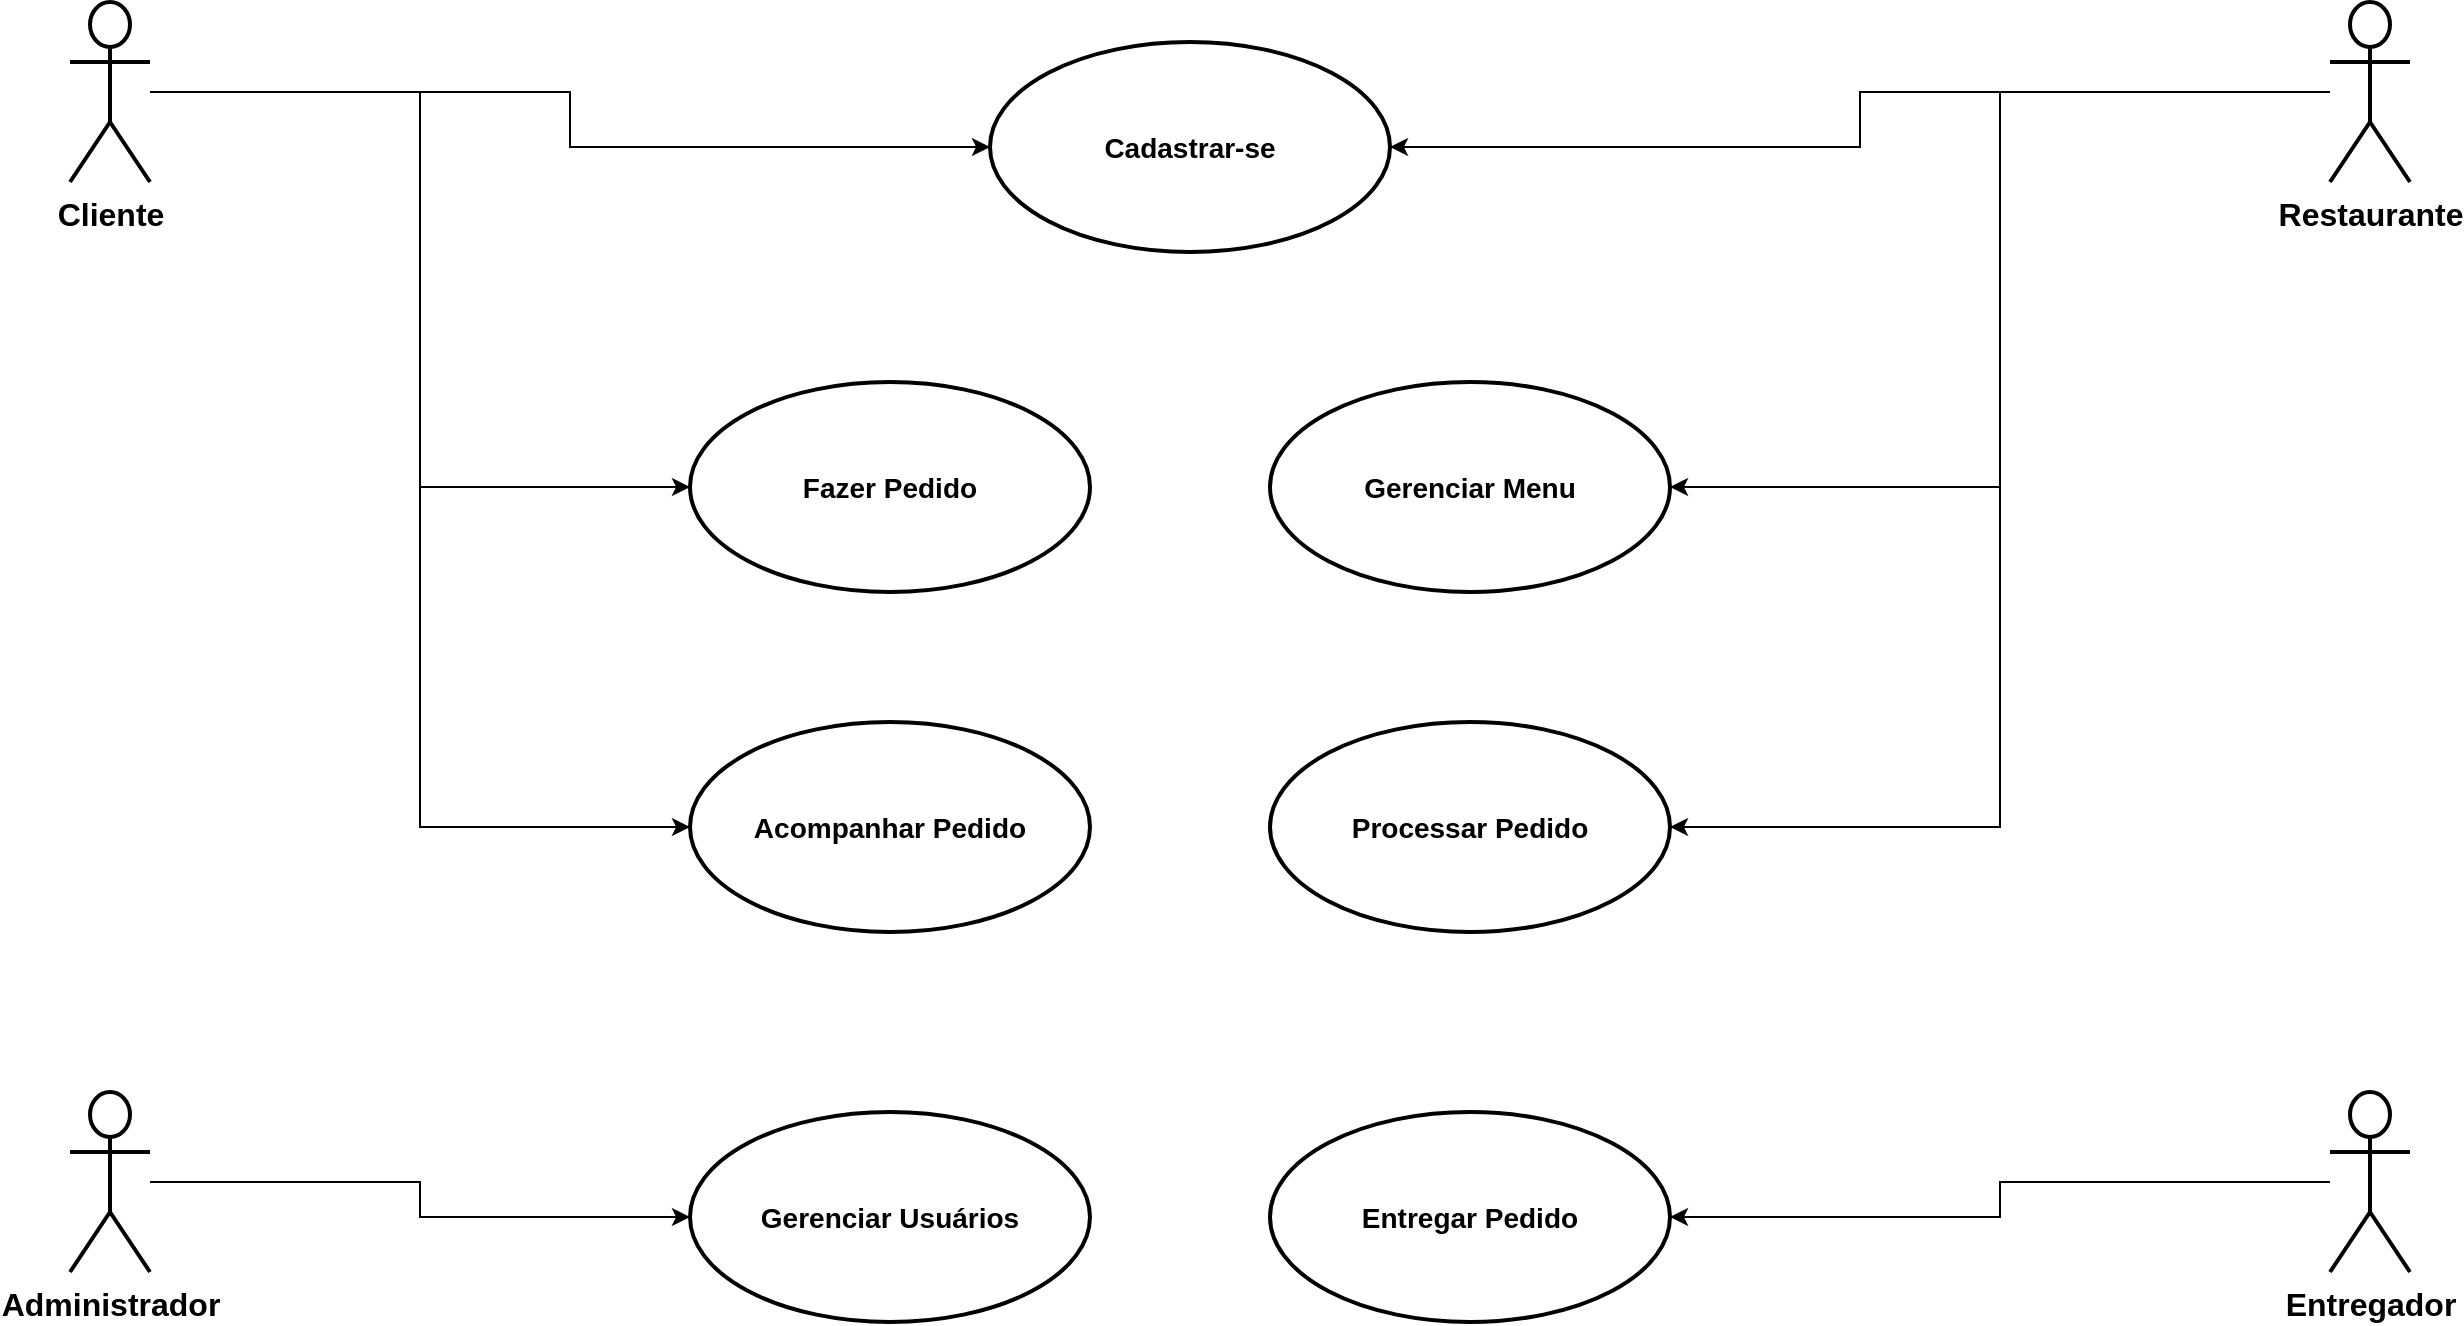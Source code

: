 <mxfile version="24.7.8">
  <diagram name="Página-1" id="Ni4LJ-_mFx-4MyYVs0aM">
    <mxGraphModel dx="1434" dy="738" grid="1" gridSize="10" guides="1" tooltips="1" connect="1" arrows="1" fold="1" page="1" pageScale="1" pageWidth="827" pageHeight="1169" math="0" shadow="0">
      <root>
        <mxCell id="0" />
        <mxCell id="1" parent="0" />
        <mxCell id="PLAKf-Q3GXsBwtS0ih_z-18" style="edgeStyle=orthogonalEdgeStyle;rounded=0;orthogonalLoop=1;jettySize=auto;html=1;entryX=0;entryY=0.5;entryDx=0;entryDy=0;" edge="1" parent="1" source="PLAKf-Q3GXsBwtS0ih_z-1" target="PLAKf-Q3GXsBwtS0ih_z-7">
          <mxGeometry relative="1" as="geometry" />
        </mxCell>
        <mxCell id="PLAKf-Q3GXsBwtS0ih_z-19" style="edgeStyle=orthogonalEdgeStyle;rounded=0;orthogonalLoop=1;jettySize=auto;html=1;entryX=0;entryY=0.5;entryDx=0;entryDy=0;" edge="1" parent="1" source="PLAKf-Q3GXsBwtS0ih_z-1" target="PLAKf-Q3GXsBwtS0ih_z-8">
          <mxGeometry relative="1" as="geometry" />
        </mxCell>
        <mxCell id="PLAKf-Q3GXsBwtS0ih_z-24" style="edgeStyle=orthogonalEdgeStyle;rounded=0;orthogonalLoop=1;jettySize=auto;html=1;entryX=0;entryY=0.5;entryDx=0;entryDy=0;" edge="1" parent="1" source="PLAKf-Q3GXsBwtS0ih_z-1" target="PLAKf-Q3GXsBwtS0ih_z-9">
          <mxGeometry relative="1" as="geometry" />
        </mxCell>
        <mxCell id="PLAKf-Q3GXsBwtS0ih_z-1" value="&lt;font style=&quot;font-size: 16px;&quot;&gt;&lt;b&gt;Cliente&lt;/b&gt;&lt;/font&gt;" style="shape=umlActor;verticalLabelPosition=bottom;verticalAlign=top;html=1;outlineConnect=0;strokeWidth=2;" vertex="1" parent="1">
          <mxGeometry x="40" y="40" width="40" height="90" as="geometry" />
        </mxCell>
        <mxCell id="PLAKf-Q3GXsBwtS0ih_z-21" style="edgeStyle=orthogonalEdgeStyle;rounded=0;orthogonalLoop=1;jettySize=auto;html=1;entryX=1;entryY=0.5;entryDx=0;entryDy=0;" edge="1" parent="1" source="PLAKf-Q3GXsBwtS0ih_z-3" target="PLAKf-Q3GXsBwtS0ih_z-7">
          <mxGeometry relative="1" as="geometry" />
        </mxCell>
        <mxCell id="PLAKf-Q3GXsBwtS0ih_z-22" style="edgeStyle=orthogonalEdgeStyle;rounded=0;orthogonalLoop=1;jettySize=auto;html=1;entryX=1;entryY=0.5;entryDx=0;entryDy=0;" edge="1" parent="1" source="PLAKf-Q3GXsBwtS0ih_z-3" target="PLAKf-Q3GXsBwtS0ih_z-10">
          <mxGeometry relative="1" as="geometry" />
        </mxCell>
        <mxCell id="PLAKf-Q3GXsBwtS0ih_z-23" style="edgeStyle=orthogonalEdgeStyle;rounded=0;orthogonalLoop=1;jettySize=auto;html=1;entryX=1;entryY=0.5;entryDx=0;entryDy=0;" edge="1" parent="1" source="PLAKf-Q3GXsBwtS0ih_z-3" target="PLAKf-Q3GXsBwtS0ih_z-11">
          <mxGeometry relative="1" as="geometry" />
        </mxCell>
        <mxCell id="PLAKf-Q3GXsBwtS0ih_z-3" value="&lt;font style=&quot;font-size: 16px;&quot;&gt;&lt;b&gt;Restaurante&lt;/b&gt;&lt;/font&gt;" style="shape=umlActor;verticalLabelPosition=bottom;verticalAlign=top;html=1;outlineConnect=0;strokeWidth=2;" vertex="1" parent="1">
          <mxGeometry x="1170" y="40" width="40" height="90" as="geometry" />
        </mxCell>
        <mxCell id="PLAKf-Q3GXsBwtS0ih_z-27" style="edgeStyle=orthogonalEdgeStyle;rounded=0;orthogonalLoop=1;jettySize=auto;html=1;entryX=1;entryY=0.5;entryDx=0;entryDy=0;" edge="1" parent="1" source="PLAKf-Q3GXsBwtS0ih_z-4" target="PLAKf-Q3GXsBwtS0ih_z-12">
          <mxGeometry relative="1" as="geometry" />
        </mxCell>
        <mxCell id="PLAKf-Q3GXsBwtS0ih_z-4" value="&lt;font style=&quot;font-size: 16px;&quot;&gt;&lt;b&gt;Entregador&lt;/b&gt;&lt;/font&gt;" style="shape=umlActor;verticalLabelPosition=bottom;verticalAlign=top;html=1;outlineConnect=0;strokeWidth=2;" vertex="1" parent="1">
          <mxGeometry x="1170" y="585" width="40" height="90" as="geometry" />
        </mxCell>
        <mxCell id="PLAKf-Q3GXsBwtS0ih_z-26" style="edgeStyle=orthogonalEdgeStyle;rounded=0;orthogonalLoop=1;jettySize=auto;html=1;entryX=0;entryY=0.5;entryDx=0;entryDy=0;" edge="1" parent="1" source="PLAKf-Q3GXsBwtS0ih_z-5" target="PLAKf-Q3GXsBwtS0ih_z-13">
          <mxGeometry relative="1" as="geometry" />
        </mxCell>
        <mxCell id="PLAKf-Q3GXsBwtS0ih_z-5" value="&lt;font style=&quot;font-size: 16px;&quot;&gt;&lt;b&gt;Administrador&lt;/b&gt;&lt;/font&gt;" style="shape=umlActor;verticalLabelPosition=bottom;verticalAlign=top;html=1;outlineConnect=0;strokeWidth=2;" vertex="1" parent="1">
          <mxGeometry x="40" y="585" width="40" height="90" as="geometry" />
        </mxCell>
        <mxCell id="PLAKf-Q3GXsBwtS0ih_z-7" value="&lt;font style=&quot;font-size: 14px;&quot;&gt;&lt;b&gt;Cadastrar-se&lt;/b&gt;&lt;/font&gt;" style="ellipse;whiteSpace=wrap;html=1;strokeWidth=2;" vertex="1" parent="1">
          <mxGeometry x="500" y="60" width="200" height="105" as="geometry" />
        </mxCell>
        <mxCell id="PLAKf-Q3GXsBwtS0ih_z-8" value="&lt;font style=&quot;font-size: 14px;&quot;&gt;&lt;b&gt;Fazer Pedido&lt;/b&gt;&lt;/font&gt;" style="ellipse;whiteSpace=wrap;html=1;strokeWidth=2;" vertex="1" parent="1">
          <mxGeometry x="350" y="230" width="200" height="105" as="geometry" />
        </mxCell>
        <mxCell id="PLAKf-Q3GXsBwtS0ih_z-9" value="&lt;font style=&quot;font-size: 14px;&quot;&gt;&lt;b&gt;Acompanhar Pedido&lt;/b&gt;&lt;/font&gt;" style="ellipse;whiteSpace=wrap;html=1;strokeWidth=2;" vertex="1" parent="1">
          <mxGeometry x="350" y="400" width="200" height="105" as="geometry" />
        </mxCell>
        <mxCell id="PLAKf-Q3GXsBwtS0ih_z-10" value="&lt;font style=&quot;font-size: 14px;&quot;&gt;&lt;b&gt;Gerenciar Menu&lt;/b&gt;&lt;/font&gt;" style="ellipse;whiteSpace=wrap;html=1;strokeWidth=2;" vertex="1" parent="1">
          <mxGeometry x="640" y="230" width="200" height="105" as="geometry" />
        </mxCell>
        <mxCell id="PLAKf-Q3GXsBwtS0ih_z-11" value="&lt;b&gt;&lt;font style=&quot;font-size: 14px;&quot;&gt;Processar Pedido&lt;/font&gt;&lt;/b&gt;" style="ellipse;whiteSpace=wrap;html=1;strokeWidth=2;" vertex="1" parent="1">
          <mxGeometry x="640" y="400" width="200" height="105" as="geometry" />
        </mxCell>
        <mxCell id="PLAKf-Q3GXsBwtS0ih_z-12" value="&lt;font style=&quot;font-size: 14px;&quot;&gt;&lt;b&gt;Entregar Pedido&lt;/b&gt;&lt;/font&gt;" style="ellipse;whiteSpace=wrap;html=1;strokeWidth=2;" vertex="1" parent="1">
          <mxGeometry x="640" y="595" width="200" height="105" as="geometry" />
        </mxCell>
        <mxCell id="PLAKf-Q3GXsBwtS0ih_z-13" value="&lt;b&gt;&lt;font style=&quot;font-size: 14px;&quot;&gt;Gerenciar Usuários&lt;/font&gt;&lt;/b&gt;" style="ellipse;whiteSpace=wrap;html=1;strokeWidth=2;" vertex="1" parent="1">
          <mxGeometry x="350" y="595" width="200" height="105" as="geometry" />
        </mxCell>
      </root>
    </mxGraphModel>
  </diagram>
</mxfile>
